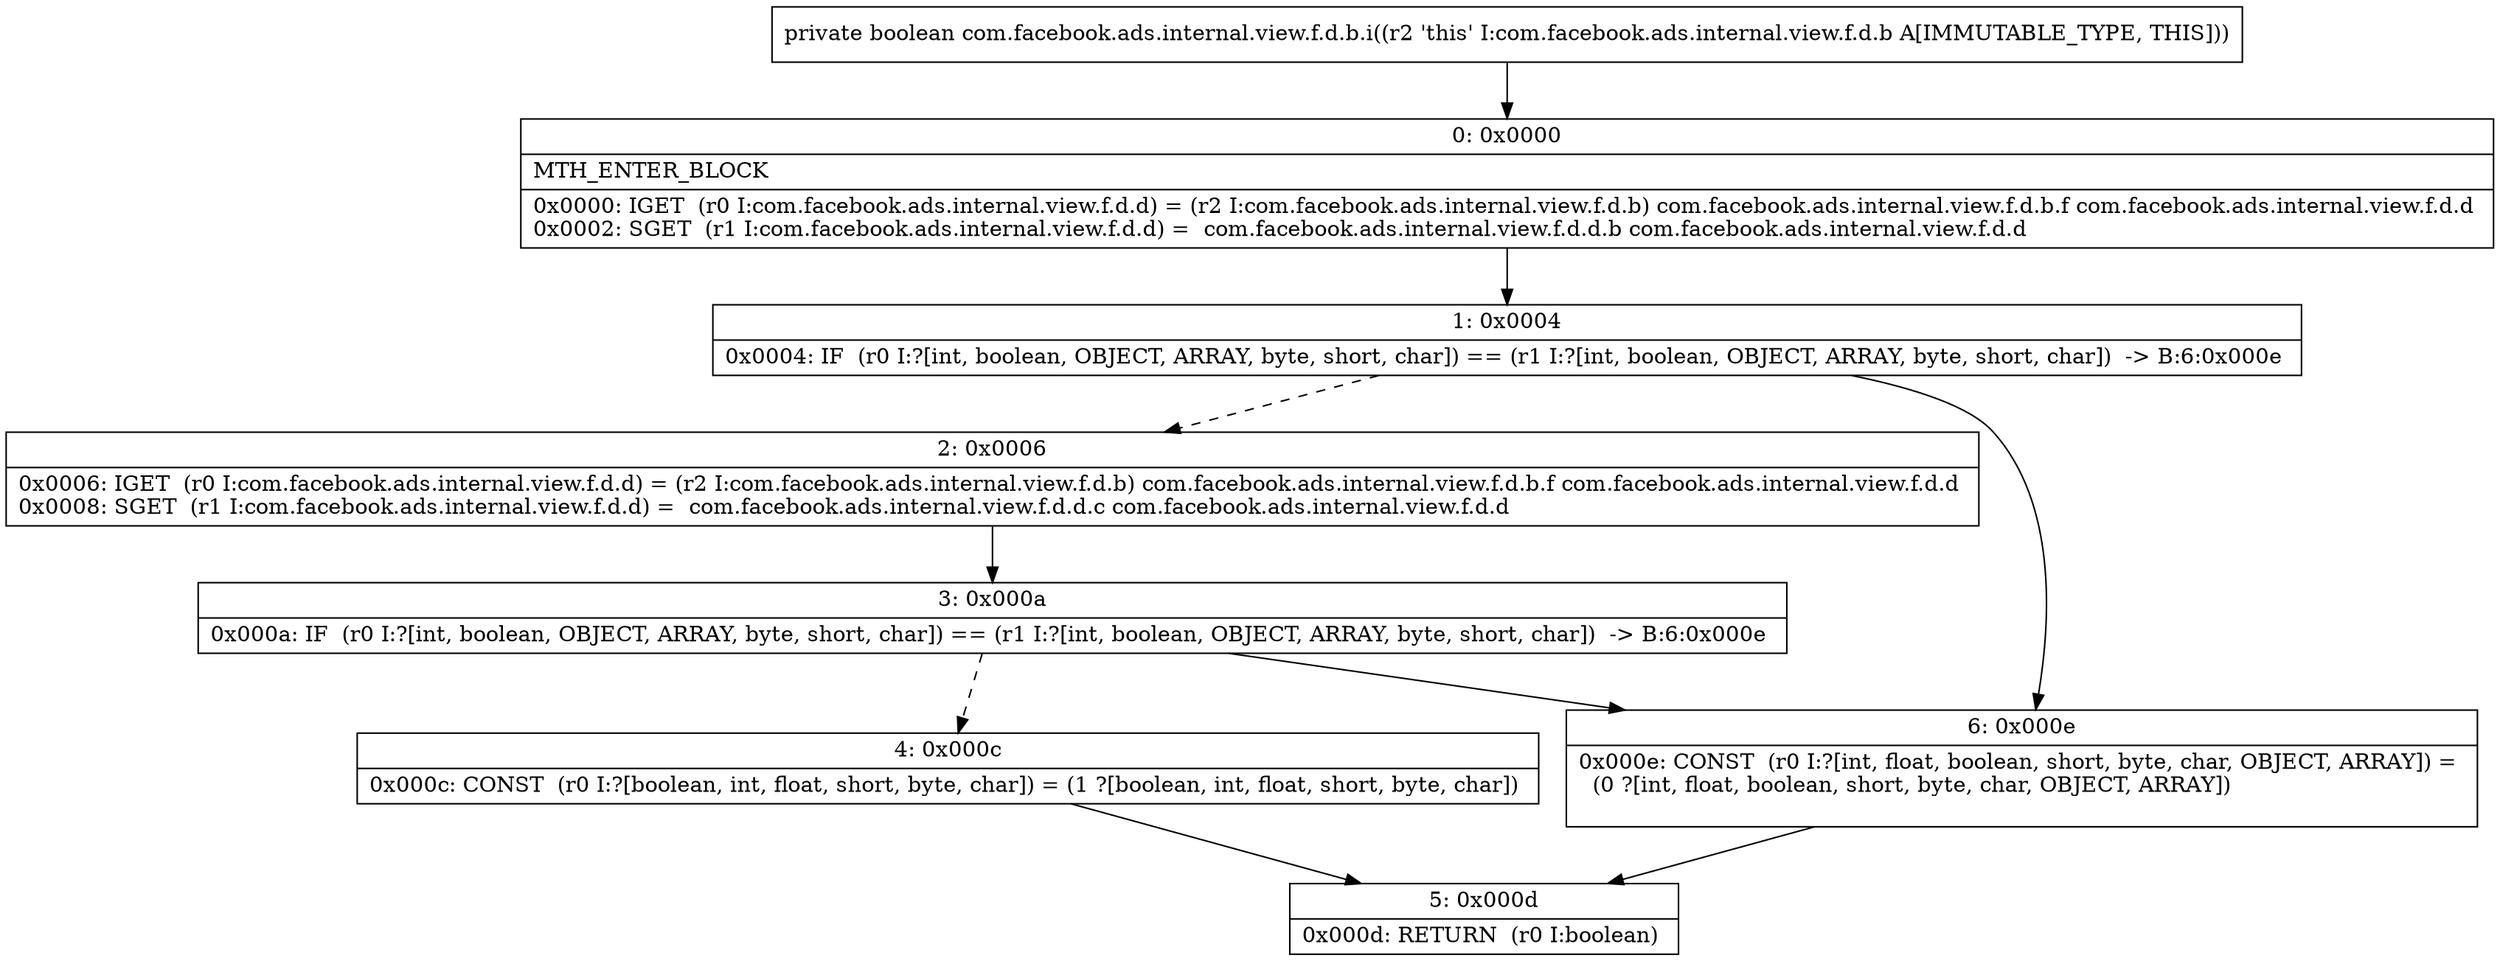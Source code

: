digraph "CFG forcom.facebook.ads.internal.view.f.d.b.i()Z" {
Node_0 [shape=record,label="{0\:\ 0x0000|MTH_ENTER_BLOCK\l|0x0000: IGET  (r0 I:com.facebook.ads.internal.view.f.d.d) = (r2 I:com.facebook.ads.internal.view.f.d.b) com.facebook.ads.internal.view.f.d.b.f com.facebook.ads.internal.view.f.d.d \l0x0002: SGET  (r1 I:com.facebook.ads.internal.view.f.d.d) =  com.facebook.ads.internal.view.f.d.d.b com.facebook.ads.internal.view.f.d.d \l}"];
Node_1 [shape=record,label="{1\:\ 0x0004|0x0004: IF  (r0 I:?[int, boolean, OBJECT, ARRAY, byte, short, char]) == (r1 I:?[int, boolean, OBJECT, ARRAY, byte, short, char])  \-\> B:6:0x000e \l}"];
Node_2 [shape=record,label="{2\:\ 0x0006|0x0006: IGET  (r0 I:com.facebook.ads.internal.view.f.d.d) = (r2 I:com.facebook.ads.internal.view.f.d.b) com.facebook.ads.internal.view.f.d.b.f com.facebook.ads.internal.view.f.d.d \l0x0008: SGET  (r1 I:com.facebook.ads.internal.view.f.d.d) =  com.facebook.ads.internal.view.f.d.d.c com.facebook.ads.internal.view.f.d.d \l}"];
Node_3 [shape=record,label="{3\:\ 0x000a|0x000a: IF  (r0 I:?[int, boolean, OBJECT, ARRAY, byte, short, char]) == (r1 I:?[int, boolean, OBJECT, ARRAY, byte, short, char])  \-\> B:6:0x000e \l}"];
Node_4 [shape=record,label="{4\:\ 0x000c|0x000c: CONST  (r0 I:?[boolean, int, float, short, byte, char]) = (1 ?[boolean, int, float, short, byte, char]) \l}"];
Node_5 [shape=record,label="{5\:\ 0x000d|0x000d: RETURN  (r0 I:boolean) \l}"];
Node_6 [shape=record,label="{6\:\ 0x000e|0x000e: CONST  (r0 I:?[int, float, boolean, short, byte, char, OBJECT, ARRAY]) = \l  (0 ?[int, float, boolean, short, byte, char, OBJECT, ARRAY])\l \l}"];
MethodNode[shape=record,label="{private boolean com.facebook.ads.internal.view.f.d.b.i((r2 'this' I:com.facebook.ads.internal.view.f.d.b A[IMMUTABLE_TYPE, THIS])) }"];
MethodNode -> Node_0;
Node_0 -> Node_1;
Node_1 -> Node_2[style=dashed];
Node_1 -> Node_6;
Node_2 -> Node_3;
Node_3 -> Node_4[style=dashed];
Node_3 -> Node_6;
Node_4 -> Node_5;
Node_6 -> Node_5;
}


